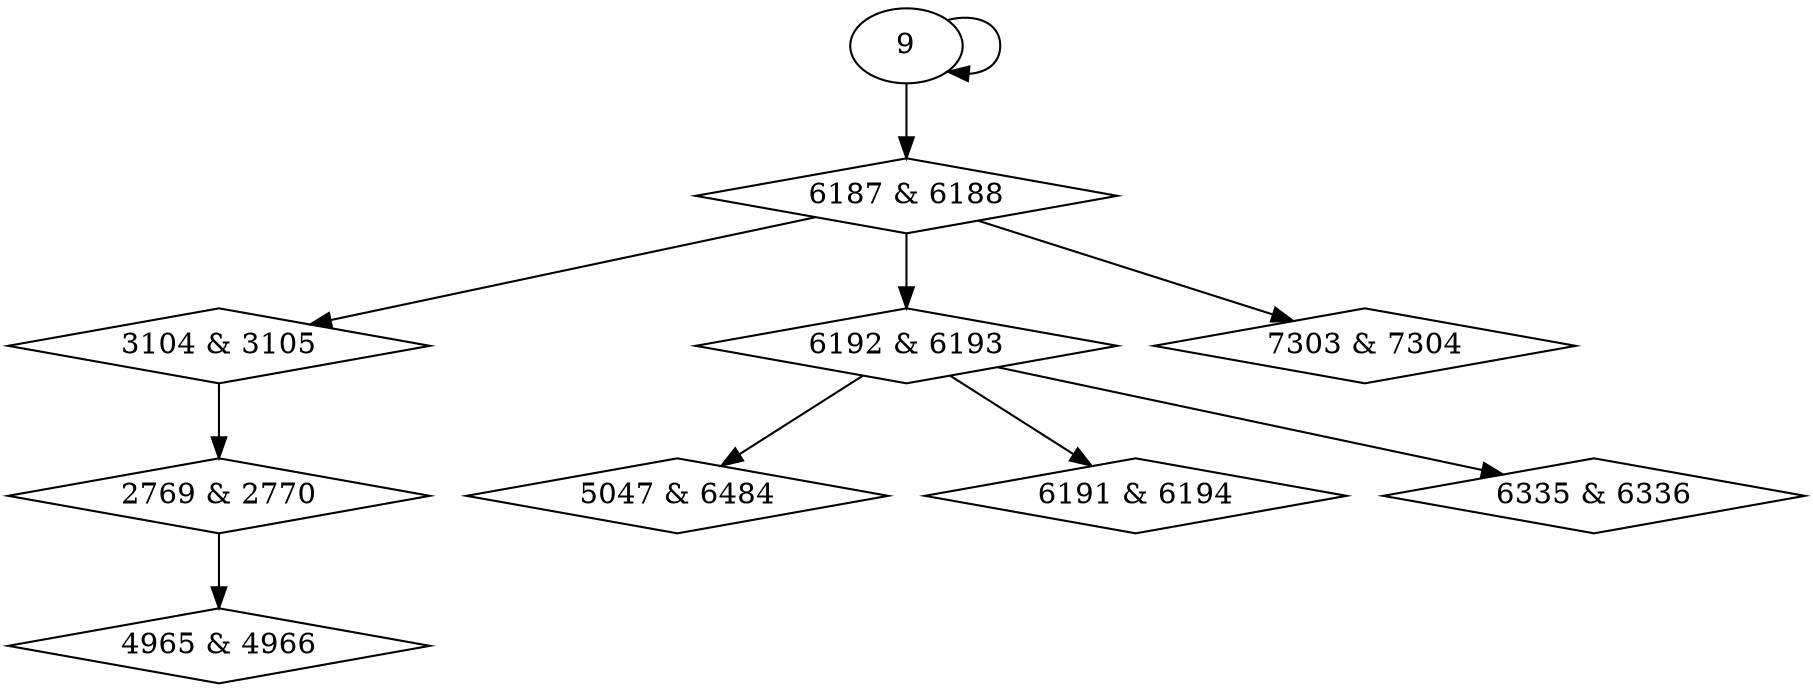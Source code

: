 digraph {
0 [label = "2769 & 2770", shape = diamond];
1 [label = "3104 & 3105", shape = diamond];
2 [label = "4965 & 4966", shape = diamond];
3 [label = "5047 & 6484", shape = diamond];
4 [label = "6187 & 6188", shape = diamond];
5 [label = "6191 & 6194", shape = diamond];
6 [label = "6192 & 6193", shape = diamond];
7 [label = "6335 & 6336", shape = diamond];
8 [label = "7303 & 7304", shape = diamond];
1 -> 0;
4 -> 1;
0 -> 2;
6 -> 3;
9 -> 4;
6 -> 5;
4 -> 6;
6 -> 7;
4 -> 8;
9 -> 9;
}
